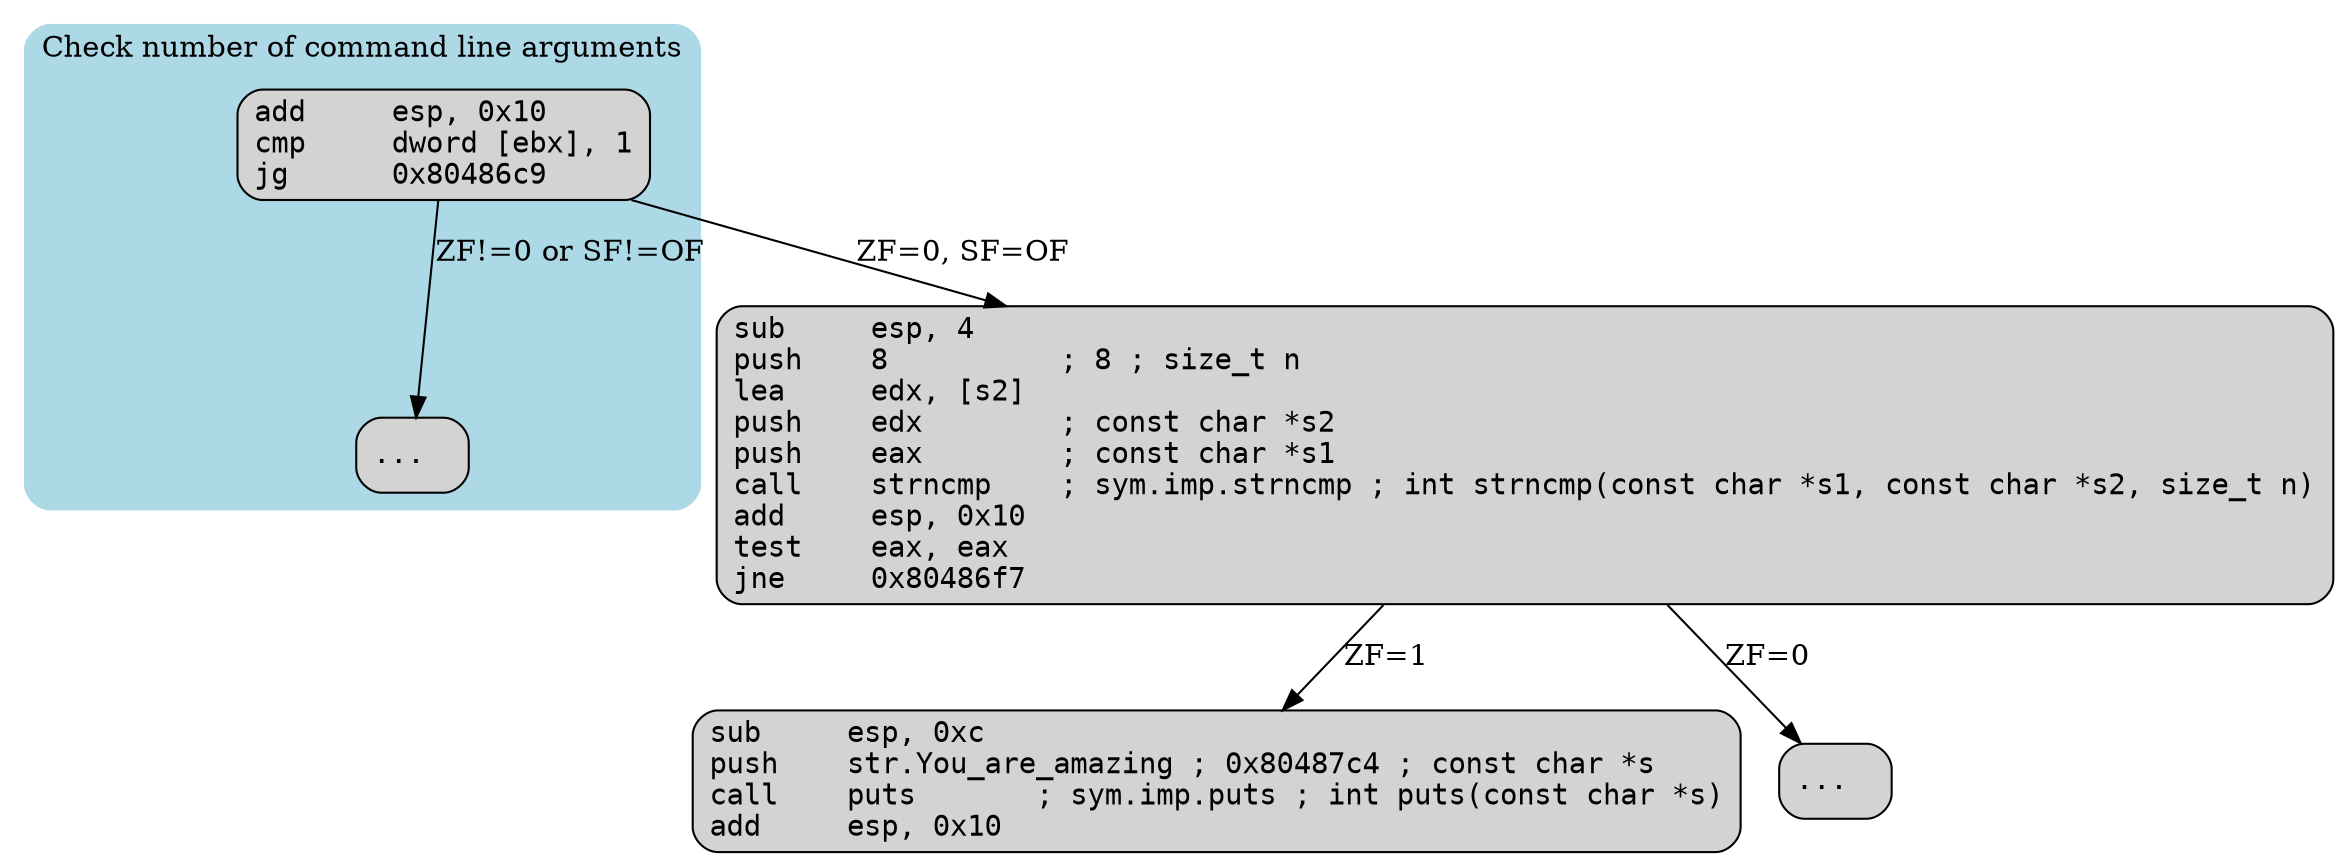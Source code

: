 digraph challenge2 {
    graph [labeljust="l"];
    node [labeljust="l"; fontname="courier"; shape="rect"; style="filled, rounded";];
    subgraph cluster_cla {
        style="filled, rounded";
        color="lightblue";
        label="Check number of command line arguments";

        cla_check[
            label="add     esp, 0x10\lcmp     dword [ebx], 1\ljg      0x80486c9\l"
        ]

        bad_cla[
            label="...\l"
        ]
    }

    check_password[
        label="sub     esp, 4\lpush    8          ; 8 ; size_t n\llea     edx, [s2]\lpush    edx        ; const char *s2\lpush    eax        ; const char *s1\lcall    strncmp    ; sym.imp.strncmp ; int strncmp(const char *s1, const char *s2, size_t n)\ladd     esp, 0x10\ltest    eax, eax\ljne     0x80486f7\l"
    ]

    good_password [
        label="sub     esp, 0xc\lpush    str.You_are_amazing ; 0x80487c4 ; const char *s\lcall    puts       ; sym.imp.puts ; int puts(const char *s)\ladd     esp, 0x10\l"
    ]

    bad_password [
        label="...\l"
    ]

    cla_check -> check_password [label="ZF=0, SF=OF"]
    cla_check -> bad_cla [label="ZF!=0 or SF!=OF"]
    check_password -> good_password [label="ZF=1"]
    check_password -> bad_password [label="ZF=0"]

}